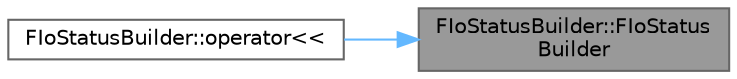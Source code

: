 digraph "FIoStatusBuilder::FIoStatusBuilder"
{
 // INTERACTIVE_SVG=YES
 // LATEX_PDF_SIZE
  bgcolor="transparent";
  edge [fontname=Helvetica,fontsize=10,labelfontname=Helvetica,labelfontsize=10];
  node [fontname=Helvetica,fontsize=10,shape=box,height=0.2,width=0.4];
  rankdir="RL";
  Node1 [id="Node000001",label="FIoStatusBuilder::FIoStatus\lBuilder",height=0.2,width=0.4,color="gray40", fillcolor="grey60", style="filled", fontcolor="black",tooltip=" "];
  Node1 -> Node2 [id="edge1_Node000001_Node000002",dir="back",color="steelblue1",style="solid",tooltip=" "];
  Node2 [id="Node000002",label="FIoStatusBuilder::operator\<\<",height=0.2,width=0.4,color="grey40", fillcolor="white", style="filled",URL="$df/dbd/classFIoStatusBuilder.html#a804fca21601835479907c0b7e7e2d0ef",tooltip=" "];
}
